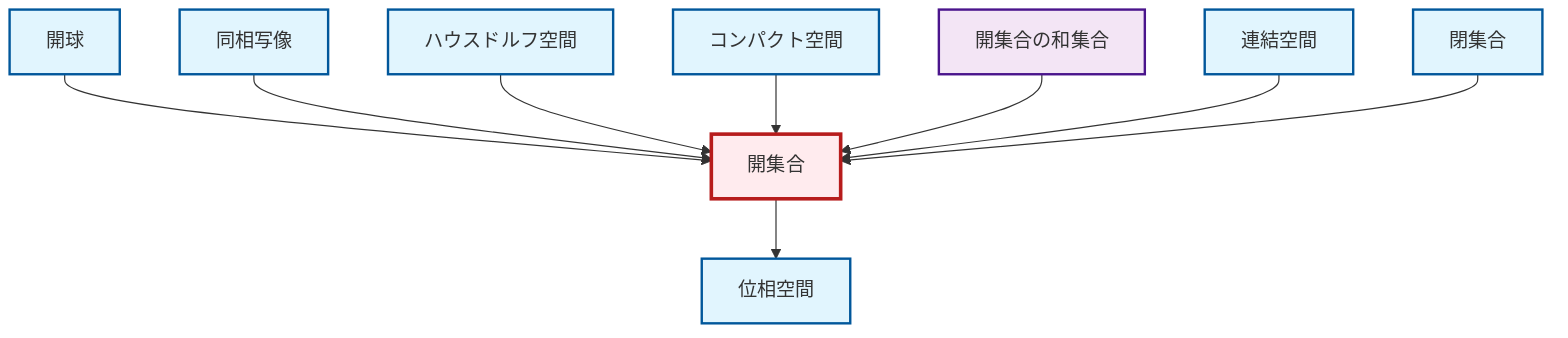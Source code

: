 graph TD
    classDef definition fill:#e1f5fe,stroke:#01579b,stroke-width:2px
    classDef theorem fill:#f3e5f5,stroke:#4a148c,stroke-width:2px
    classDef axiom fill:#fff3e0,stroke:#e65100,stroke-width:2px
    classDef example fill:#e8f5e9,stroke:#1b5e20,stroke-width:2px
    classDef current fill:#ffebee,stroke:#b71c1c,stroke-width:3px
    thm-union-open-sets["開集合の和集合"]:::theorem
    def-connected["連結空間"]:::definition
    def-open-ball["開球"]:::definition
    def-compact["コンパクト空間"]:::definition
    def-closed-set["閉集合"]:::definition
    def-open-set["開集合"]:::definition
    def-topological-space["位相空間"]:::definition
    def-hausdorff["ハウスドルフ空間"]:::definition
    def-homeomorphism["同相写像"]:::definition
    def-open-ball --> def-open-set
    def-homeomorphism --> def-open-set
    def-hausdorff --> def-open-set
    def-compact --> def-open-set
    def-open-set --> def-topological-space
    thm-union-open-sets --> def-open-set
    def-connected --> def-open-set
    def-closed-set --> def-open-set
    class def-open-set current